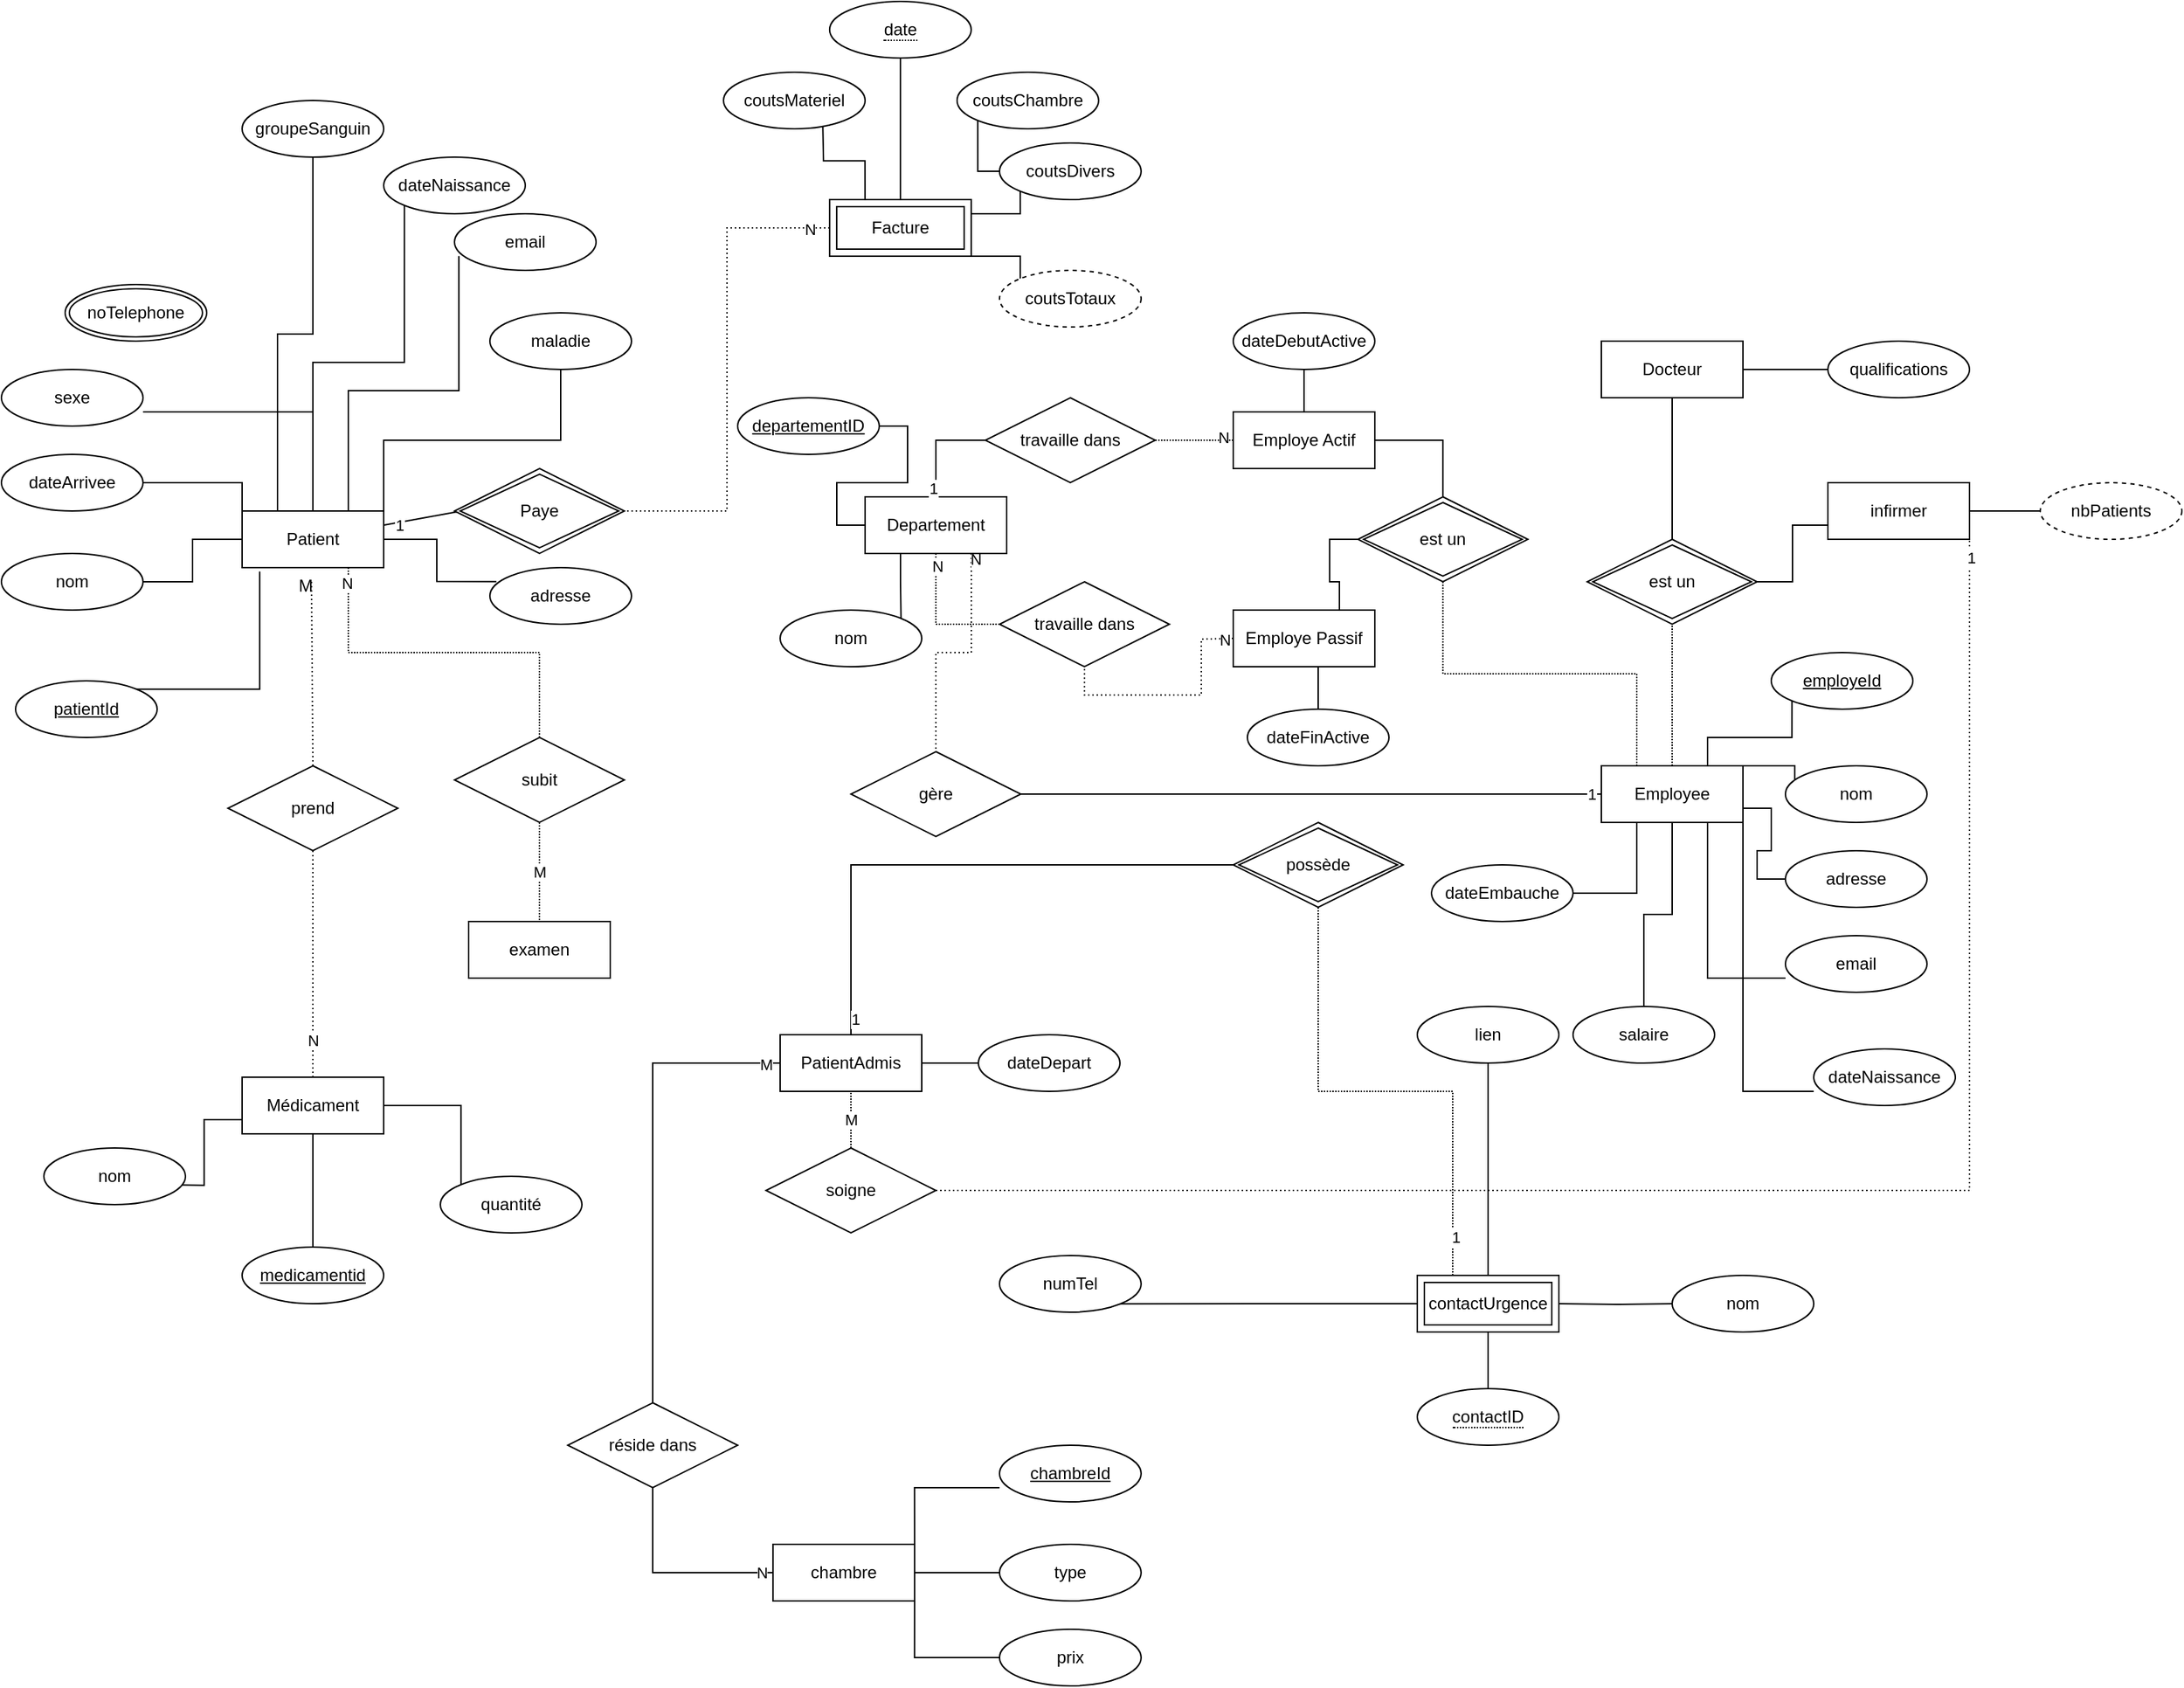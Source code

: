 <mxfile version="20.8.20" type="github">
  <diagram name="Page-1" id="GIGSBpc-Peiplx4PMier">
    <mxGraphModel dx="2256" dy="2053" grid="1" gridSize="10" guides="1" tooltips="1" connect="1" arrows="1" fold="1" page="1" pageScale="1" pageWidth="850" pageHeight="1100" math="0" shadow="0">
      <root>
        <mxCell id="0" />
        <mxCell id="1" parent="0" />
        <mxCell id="DMbwy2sl-nMaz-_0YxGZ-42" value="noTelephone" style="ellipse;shape=doubleEllipse;margin=3;whiteSpace=wrap;html=1;align=center;" vertex="1" parent="1">
          <mxGeometry x="25" y="110" width="100" height="40" as="geometry" />
        </mxCell>
        <mxCell id="DMbwy2sl-nMaz-_0YxGZ-45" value="groupeSanguin" style="ellipse;whiteSpace=wrap;html=1;align=center;" vertex="1" parent="1">
          <mxGeometry x="150" y="-20" width="100" height="40" as="geometry" />
        </mxCell>
        <mxCell id="DMbwy2sl-nMaz-_0YxGZ-46" value="dateNaissance" style="ellipse;whiteSpace=wrap;html=1;align=center;" vertex="1" parent="1">
          <mxGeometry x="250" y="20" width="100" height="40" as="geometry" />
        </mxCell>
        <mxCell id="DMbwy2sl-nMaz-_0YxGZ-47" value="email" style="ellipse;whiteSpace=wrap;html=1;align=center;" vertex="1" parent="1">
          <mxGeometry x="300" y="60" width="100" height="40" as="geometry" />
        </mxCell>
        <mxCell id="DMbwy2sl-nMaz-_0YxGZ-48" value="sexe" style="ellipse;whiteSpace=wrap;html=1;align=center;" vertex="1" parent="1">
          <mxGeometry x="-20" y="170" width="100" height="40" as="geometry" />
        </mxCell>
        <mxCell id="DMbwy2sl-nMaz-_0YxGZ-49" value="dateArrivee" style="ellipse;whiteSpace=wrap;html=1;align=center;" vertex="1" parent="1">
          <mxGeometry x="-20" y="230" width="100" height="40" as="geometry" />
        </mxCell>
        <mxCell id="DMbwy2sl-nMaz-_0YxGZ-50" value="maladie" style="ellipse;whiteSpace=wrap;html=1;align=center;" vertex="1" parent="1">
          <mxGeometry x="325" y="130" width="100" height="40" as="geometry" />
        </mxCell>
        <mxCell id="DMbwy2sl-nMaz-_0YxGZ-51" value="nom" style="ellipse;whiteSpace=wrap;html=1;align=center;" vertex="1" parent="1">
          <mxGeometry x="-20" y="300" width="100" height="40" as="geometry" />
        </mxCell>
        <mxCell id="DMbwy2sl-nMaz-_0YxGZ-52" value="adresse" style="ellipse;whiteSpace=wrap;html=1;align=center;" vertex="1" parent="1">
          <mxGeometry x="325" y="310" width="100" height="40" as="geometry" />
        </mxCell>
        <mxCell id="DMbwy2sl-nMaz-_0YxGZ-63" style="edgeStyle=orthogonalEdgeStyle;rounded=0;orthogonalLoop=1;jettySize=auto;html=1;exitX=1;exitY=0;exitDx=0;exitDy=0;entryX=0.124;entryY=1.068;entryDx=0;entryDy=0;entryPerimeter=0;endArrow=none;endFill=0;" edge="1" parent="1" source="DMbwy2sl-nMaz-_0YxGZ-54" target="DMbwy2sl-nMaz-_0YxGZ-55">
          <mxGeometry relative="1" as="geometry" />
        </mxCell>
        <mxCell id="DMbwy2sl-nMaz-_0YxGZ-54" value="patientId" style="ellipse;whiteSpace=wrap;html=1;align=center;fontStyle=4;" vertex="1" parent="1">
          <mxGeometry x="-10" y="390" width="100" height="40" as="geometry" />
        </mxCell>
        <mxCell id="DMbwy2sl-nMaz-_0YxGZ-57" style="edgeStyle=orthogonalEdgeStyle;rounded=0;orthogonalLoop=1;jettySize=auto;html=1;exitX=0;exitY=0.5;exitDx=0;exitDy=0;entryX=1;entryY=0.5;entryDx=0;entryDy=0;endArrow=none;endFill=0;" edge="1" parent="1" source="DMbwy2sl-nMaz-_0YxGZ-55" target="DMbwy2sl-nMaz-_0YxGZ-51">
          <mxGeometry relative="1" as="geometry" />
        </mxCell>
        <mxCell id="DMbwy2sl-nMaz-_0YxGZ-58" style="edgeStyle=orthogonalEdgeStyle;rounded=0;orthogonalLoop=1;jettySize=auto;html=1;exitX=0.25;exitY=0;exitDx=0;exitDy=0;endArrow=none;endFill=0;" edge="1" parent="1" source="DMbwy2sl-nMaz-_0YxGZ-55" target="DMbwy2sl-nMaz-_0YxGZ-45">
          <mxGeometry relative="1" as="geometry" />
        </mxCell>
        <mxCell id="DMbwy2sl-nMaz-_0YxGZ-59" style="edgeStyle=orthogonalEdgeStyle;rounded=0;orthogonalLoop=1;jettySize=auto;html=1;exitX=0.5;exitY=0;exitDx=0;exitDy=0;entryX=0;entryY=1;entryDx=0;entryDy=0;endArrow=none;endFill=0;" edge="1" parent="1" source="DMbwy2sl-nMaz-_0YxGZ-55" target="DMbwy2sl-nMaz-_0YxGZ-46">
          <mxGeometry relative="1" as="geometry" />
        </mxCell>
        <mxCell id="DMbwy2sl-nMaz-_0YxGZ-60" style="edgeStyle=orthogonalEdgeStyle;rounded=0;orthogonalLoop=1;jettySize=auto;html=1;exitX=0.75;exitY=0;exitDx=0;exitDy=0;entryX=0.031;entryY=0.746;entryDx=0;entryDy=0;entryPerimeter=0;endArrow=none;endFill=0;" edge="1" parent="1" source="DMbwy2sl-nMaz-_0YxGZ-55" target="DMbwy2sl-nMaz-_0YxGZ-47">
          <mxGeometry relative="1" as="geometry" />
        </mxCell>
        <mxCell id="DMbwy2sl-nMaz-_0YxGZ-61" style="edgeStyle=orthogonalEdgeStyle;rounded=0;orthogonalLoop=1;jettySize=auto;html=1;exitX=1;exitY=0;exitDx=0;exitDy=0;endArrow=none;endFill=0;" edge="1" parent="1" source="DMbwy2sl-nMaz-_0YxGZ-55" target="DMbwy2sl-nMaz-_0YxGZ-50">
          <mxGeometry relative="1" as="geometry" />
        </mxCell>
        <mxCell id="DMbwy2sl-nMaz-_0YxGZ-62" style="edgeStyle=orthogonalEdgeStyle;rounded=0;orthogonalLoop=1;jettySize=auto;html=1;exitX=1;exitY=0.5;exitDx=0;exitDy=0;entryX=0.046;entryY=0.246;entryDx=0;entryDy=0;entryPerimeter=0;endArrow=none;endFill=0;" edge="1" parent="1" source="DMbwy2sl-nMaz-_0YxGZ-55" target="DMbwy2sl-nMaz-_0YxGZ-52">
          <mxGeometry relative="1" as="geometry" />
        </mxCell>
        <mxCell id="DMbwy2sl-nMaz-_0YxGZ-64" style="edgeStyle=orthogonalEdgeStyle;rounded=0;orthogonalLoop=1;jettySize=auto;html=1;exitX=0;exitY=0;exitDx=0;exitDy=0;entryX=1;entryY=0.5;entryDx=0;entryDy=0;endArrow=none;endFill=0;" edge="1" parent="1" source="DMbwy2sl-nMaz-_0YxGZ-55" target="DMbwy2sl-nMaz-_0YxGZ-49">
          <mxGeometry relative="1" as="geometry" />
        </mxCell>
        <mxCell id="DMbwy2sl-nMaz-_0YxGZ-65" style="edgeStyle=orthogonalEdgeStyle;rounded=0;orthogonalLoop=1;jettySize=auto;html=1;exitX=0.5;exitY=0;exitDx=0;exitDy=0;entryX=1;entryY=0.75;entryDx=0;entryDy=0;entryPerimeter=0;endArrow=none;endFill=0;" edge="1" parent="1" source="DMbwy2sl-nMaz-_0YxGZ-55" target="DMbwy2sl-nMaz-_0YxGZ-48">
          <mxGeometry relative="1" as="geometry" />
        </mxCell>
        <mxCell id="DMbwy2sl-nMaz-_0YxGZ-55" value="Patient" style="whiteSpace=wrap;html=1;align=center;" vertex="1" parent="1">
          <mxGeometry x="150" y="270" width="100" height="40" as="geometry" />
        </mxCell>
        <mxCell id="DMbwy2sl-nMaz-_0YxGZ-75" style="edgeStyle=orthogonalEdgeStyle;rounded=0;orthogonalLoop=1;jettySize=auto;html=1;exitX=0.5;exitY=1;exitDx=0;exitDy=0;entryX=0.5;entryY=0;entryDx=0;entryDy=0;endArrow=none;endFill=0;" edge="1" parent="1" source="DMbwy2sl-nMaz-_0YxGZ-66" target="DMbwy2sl-nMaz-_0YxGZ-74">
          <mxGeometry relative="1" as="geometry" />
        </mxCell>
        <mxCell id="DMbwy2sl-nMaz-_0YxGZ-80" style="edgeStyle=orthogonalEdgeStyle;rounded=0;orthogonalLoop=1;jettySize=auto;html=1;exitX=1;exitY=0.5;exitDx=0;exitDy=0;entryX=0;entryY=0;entryDx=0;entryDy=0;endArrow=none;endFill=0;" edge="1" parent="1" source="DMbwy2sl-nMaz-_0YxGZ-66" target="DMbwy2sl-nMaz-_0YxGZ-79">
          <mxGeometry relative="1" as="geometry" />
        </mxCell>
        <mxCell id="DMbwy2sl-nMaz-_0YxGZ-66" value="Médicament" style="whiteSpace=wrap;html=1;align=center;" vertex="1" parent="1">
          <mxGeometry x="150" y="670" width="100" height="40" as="geometry" />
        </mxCell>
        <mxCell id="DMbwy2sl-nMaz-_0YxGZ-70" value="prend" style="shape=rhombus;perimeter=rhombusPerimeter;whiteSpace=wrap;html=1;align=center;" vertex="1" parent="1">
          <mxGeometry x="140" y="450" width="120" height="60" as="geometry" />
        </mxCell>
        <mxCell id="DMbwy2sl-nMaz-_0YxGZ-74" value="medicamentid" style="ellipse;whiteSpace=wrap;html=1;align=center;fontStyle=4;" vertex="1" parent="1">
          <mxGeometry x="150" y="790" width="100" height="40" as="geometry" />
        </mxCell>
        <mxCell id="DMbwy2sl-nMaz-_0YxGZ-78" style="edgeStyle=orthogonalEdgeStyle;rounded=0;orthogonalLoop=1;jettySize=auto;html=1;exitX=1;exitY=0;exitDx=0;exitDy=0;entryX=0;entryY=0.75;entryDx=0;entryDy=0;endArrow=none;endFill=0;" edge="1" parent="1" target="DMbwy2sl-nMaz-_0YxGZ-66">
          <mxGeometry relative="1" as="geometry">
            <mxPoint x="95.355" y="745.858" as="sourcePoint" />
          </mxGeometry>
        </mxCell>
        <mxCell id="DMbwy2sl-nMaz-_0YxGZ-76" value="nom" style="ellipse;whiteSpace=wrap;html=1;align=center;" vertex="1" parent="1">
          <mxGeometry x="10" y="720" width="100" height="40" as="geometry" />
        </mxCell>
        <mxCell id="DMbwy2sl-nMaz-_0YxGZ-79" value="quantité" style="ellipse;whiteSpace=wrap;html=1;align=center;" vertex="1" parent="1">
          <mxGeometry x="290" y="740" width="100" height="40" as="geometry" />
        </mxCell>
        <mxCell id="DMbwy2sl-nMaz-_0YxGZ-81" value="examen" style="whiteSpace=wrap;html=1;align=center;" vertex="1" parent="1">
          <mxGeometry x="310" y="560" width="100" height="40" as="geometry" />
        </mxCell>
        <mxCell id="DMbwy2sl-nMaz-_0YxGZ-107" style="edgeStyle=orthogonalEdgeStyle;rounded=0;orthogonalLoop=1;jettySize=auto;html=1;exitX=0.5;exitY=0;exitDx=0;exitDy=0;entryX=0.75;entryY=1;entryDx=0;entryDy=0;endArrow=none;endFill=0;dashed=1;dashPattern=1 1;" edge="1" parent="1" source="DMbwy2sl-nMaz-_0YxGZ-83" target="DMbwy2sl-nMaz-_0YxGZ-55">
          <mxGeometry relative="1" as="geometry" />
        </mxCell>
        <mxCell id="DMbwy2sl-nMaz-_0YxGZ-108" value="N" style="edgeLabel;html=1;align=center;verticalAlign=middle;resizable=0;points=[];" vertex="1" connectable="0" parent="DMbwy2sl-nMaz-_0YxGZ-107">
          <mxGeometry x="0.922" y="1" relative="1" as="geometry">
            <mxPoint y="1" as="offset" />
          </mxGeometry>
        </mxCell>
        <mxCell id="DMbwy2sl-nMaz-_0YxGZ-109" value="M" style="edgeStyle=orthogonalEdgeStyle;rounded=0;orthogonalLoop=1;jettySize=auto;html=1;exitX=0.5;exitY=1;exitDx=0;exitDy=0;entryX=0.5;entryY=0;entryDx=0;entryDy=0;dashed=1;dashPattern=1 1;endArrow=none;endFill=0;" edge="1" parent="1" source="DMbwy2sl-nMaz-_0YxGZ-83" target="DMbwy2sl-nMaz-_0YxGZ-81">
          <mxGeometry relative="1" as="geometry" />
        </mxCell>
        <mxCell id="DMbwy2sl-nMaz-_0YxGZ-83" value="subit" style="shape=rhombus;perimeter=rhombusPerimeter;whiteSpace=wrap;html=1;align=center;" vertex="1" parent="1">
          <mxGeometry x="300" y="430" width="120" height="60" as="geometry" />
        </mxCell>
        <mxCell id="DMbwy2sl-nMaz-_0YxGZ-96" style="edgeStyle=orthogonalEdgeStyle;rounded=0;orthogonalLoop=1;jettySize=auto;html=1;exitX=0.5;exitY=0;exitDx=0;exitDy=0;entryX=0.5;entryY=1;entryDx=0;entryDy=0;endArrow=none;endFill=0;" edge="1" parent="1" source="DMbwy2sl-nMaz-_0YxGZ-89" target="DMbwy2sl-nMaz-_0YxGZ-90">
          <mxGeometry relative="1" as="geometry" />
        </mxCell>
        <mxCell id="DMbwy2sl-nMaz-_0YxGZ-97" style="edgeStyle=orthogonalEdgeStyle;rounded=0;orthogonalLoop=1;jettySize=auto;html=1;exitX=0.25;exitY=0;exitDx=0;exitDy=0;entryX=1;entryY=1;entryDx=0;entryDy=0;endArrow=none;endFill=0;" edge="1" parent="1" source="DMbwy2sl-nMaz-_0YxGZ-89">
          <mxGeometry relative="1" as="geometry">
            <mxPoint x="560.086" y="-5.774" as="targetPoint" />
          </mxGeometry>
        </mxCell>
        <mxCell id="DMbwy2sl-nMaz-_0YxGZ-98" style="edgeStyle=orthogonalEdgeStyle;rounded=0;orthogonalLoop=1;jettySize=auto;html=1;exitX=0;exitY=0.5;exitDx=0;exitDy=0;entryX=0;entryY=1;entryDx=0;entryDy=0;endArrow=none;endFill=0;" edge="1" parent="1" source="DMbwy2sl-nMaz-_0YxGZ-93" target="DMbwy2sl-nMaz-_0YxGZ-92">
          <mxGeometry relative="1" as="geometry" />
        </mxCell>
        <mxCell id="DMbwy2sl-nMaz-_0YxGZ-100" style="edgeStyle=orthogonalEdgeStyle;rounded=0;orthogonalLoop=1;jettySize=auto;html=1;exitX=1;exitY=0.25;exitDx=0;exitDy=0;entryX=0;entryY=1;entryDx=0;entryDy=0;endArrow=none;endFill=0;" edge="1" parent="1" source="DMbwy2sl-nMaz-_0YxGZ-89" target="DMbwy2sl-nMaz-_0YxGZ-93">
          <mxGeometry relative="1" as="geometry" />
        </mxCell>
        <mxCell id="DMbwy2sl-nMaz-_0YxGZ-101" style="edgeStyle=orthogonalEdgeStyle;rounded=0;orthogonalLoop=1;jettySize=auto;html=1;exitX=1;exitY=1;exitDx=0;exitDy=0;entryX=0;entryY=0;entryDx=0;entryDy=0;endArrow=none;endFill=0;" edge="1" parent="1" source="DMbwy2sl-nMaz-_0YxGZ-89" target="DMbwy2sl-nMaz-_0YxGZ-95">
          <mxGeometry relative="1" as="geometry" />
        </mxCell>
        <mxCell id="DMbwy2sl-nMaz-_0YxGZ-225" style="edgeStyle=orthogonalEdgeStyle;rounded=0;orthogonalLoop=1;jettySize=auto;html=1;exitX=0;exitY=0.5;exitDx=0;exitDy=0;entryX=1;entryY=0.5;entryDx=0;entryDy=0;dashed=1;dashPattern=1 2;endArrow=none;endFill=0;" edge="1" parent="1" source="DMbwy2sl-nMaz-_0YxGZ-89" target="DMbwy2sl-nMaz-_0YxGZ-243">
          <mxGeometry relative="1" as="geometry">
            <mxPoint x="425" y="270" as="targetPoint" />
          </mxGeometry>
        </mxCell>
        <mxCell id="DMbwy2sl-nMaz-_0YxGZ-227" value="N" style="edgeLabel;html=1;align=center;verticalAlign=middle;resizable=0;points=[];" vertex="1" connectable="0" parent="DMbwy2sl-nMaz-_0YxGZ-225">
          <mxGeometry x="-0.919" y="1" relative="1" as="geometry">
            <mxPoint as="offset" />
          </mxGeometry>
        </mxCell>
        <mxCell id="DMbwy2sl-nMaz-_0YxGZ-89" value="Facture" style="shape=ext;margin=3;double=1;whiteSpace=wrap;html=1;align=center;" vertex="1" parent="1">
          <mxGeometry x="564.94" y="50" width="100" height="40" as="geometry" />
        </mxCell>
        <mxCell id="DMbwy2sl-nMaz-_0YxGZ-90" value="&lt;span style=&quot;border-bottom: 1px dotted&quot;&gt;date&lt;/span&gt;" style="ellipse;whiteSpace=wrap;html=1;align=center;" vertex="1" parent="1">
          <mxGeometry x="564.94" y="-90" width="100" height="40" as="geometry" />
        </mxCell>
        <mxCell id="DMbwy2sl-nMaz-_0YxGZ-91" value="coutsMateriel" style="ellipse;whiteSpace=wrap;html=1;align=center;" vertex="1" parent="1">
          <mxGeometry x="490" y="-40" width="100" height="40" as="geometry" />
        </mxCell>
        <mxCell id="DMbwy2sl-nMaz-_0YxGZ-92" value="coutsChambre" style="ellipse;whiteSpace=wrap;html=1;align=center;" vertex="1" parent="1">
          <mxGeometry x="654.94" y="-40" width="100" height="40" as="geometry" />
        </mxCell>
        <mxCell id="DMbwy2sl-nMaz-_0YxGZ-93" value="coutsDivers" style="ellipse;whiteSpace=wrap;html=1;align=center;" vertex="1" parent="1">
          <mxGeometry x="684.94" y="10" width="100" height="40" as="geometry" />
        </mxCell>
        <mxCell id="DMbwy2sl-nMaz-_0YxGZ-95" value="coutsTotaux" style="ellipse;whiteSpace=wrap;html=1;align=center;dashed=1;" vertex="1" parent="1">
          <mxGeometry x="684.94" y="100" width="100" height="40" as="geometry" />
        </mxCell>
        <mxCell id="DMbwy2sl-nMaz-_0YxGZ-102" value="" style="endArrow=none;html=1;rounded=0;dashed=1;dashPattern=1 2;entryX=0.5;entryY=1;entryDx=0;entryDy=0;exitX=0.5;exitY=0;exitDx=0;exitDy=0;" edge="1" parent="1" source="DMbwy2sl-nMaz-_0YxGZ-66" target="DMbwy2sl-nMaz-_0YxGZ-70">
          <mxGeometry relative="1" as="geometry">
            <mxPoint x="110" y="610" as="sourcePoint" />
            <mxPoint x="270" y="610" as="targetPoint" />
          </mxGeometry>
        </mxCell>
        <mxCell id="DMbwy2sl-nMaz-_0YxGZ-103" value="" style="resizable=0;html=1;align=right;verticalAlign=bottom;" connectable="0" vertex="1" parent="DMbwy2sl-nMaz-_0YxGZ-102">
          <mxGeometry x="1" relative="1" as="geometry" />
        </mxCell>
        <mxCell id="DMbwy2sl-nMaz-_0YxGZ-106" value="N" style="edgeLabel;html=1;align=center;verticalAlign=middle;resizable=0;points=[];" vertex="1" connectable="0" parent="DMbwy2sl-nMaz-_0YxGZ-102">
          <mxGeometry x="-0.675" relative="1" as="geometry">
            <mxPoint as="offset" />
          </mxGeometry>
        </mxCell>
        <mxCell id="DMbwy2sl-nMaz-_0YxGZ-104" value="" style="endArrow=none;html=1;rounded=0;dashed=1;dashPattern=1 2;entryX=0.5;entryY=1;entryDx=0;entryDy=0;exitX=0.5;exitY=0;exitDx=0;exitDy=0;" edge="1" parent="1" source="DMbwy2sl-nMaz-_0YxGZ-70">
          <mxGeometry relative="1" as="geometry">
            <mxPoint x="199" y="440" as="sourcePoint" />
            <mxPoint x="199" y="320" as="targetPoint" />
          </mxGeometry>
        </mxCell>
        <mxCell id="DMbwy2sl-nMaz-_0YxGZ-105" value="M" style="resizable=0;html=1;align=right;verticalAlign=bottom;" connectable="0" vertex="1" parent="DMbwy2sl-nMaz-_0YxGZ-104">
          <mxGeometry x="1" relative="1" as="geometry">
            <mxPoint x="1" y="11" as="offset" />
          </mxGeometry>
        </mxCell>
        <mxCell id="DMbwy2sl-nMaz-_0YxGZ-115" value="" style="endArrow=none;html=1;rounded=0;entryX=0;entryY=0.5;entryDx=0;entryDy=0;" edge="1" parent="1">
          <mxGeometry relative="1" as="geometry">
            <mxPoint x="250" y="280" as="sourcePoint" />
            <mxPoint x="305" y="270" as="targetPoint" />
          </mxGeometry>
        </mxCell>
        <mxCell id="DMbwy2sl-nMaz-_0YxGZ-116" value="" style="resizable=0;html=1;align=right;verticalAlign=bottom;" connectable="0" vertex="1" parent="DMbwy2sl-nMaz-_0YxGZ-115">
          <mxGeometry x="1" relative="1" as="geometry" />
        </mxCell>
        <mxCell id="DMbwy2sl-nMaz-_0YxGZ-117" value="1" style="edgeLabel;html=1;align=center;verticalAlign=middle;resizable=0;points=[];" vertex="1" connectable="0" parent="DMbwy2sl-nMaz-_0YxGZ-115">
          <mxGeometry x="-0.619" y="-2" relative="1" as="geometry">
            <mxPoint as="offset" />
          </mxGeometry>
        </mxCell>
        <mxCell id="DMbwy2sl-nMaz-_0YxGZ-120" style="edgeStyle=orthogonalEdgeStyle;rounded=0;orthogonalLoop=1;jettySize=auto;html=1;exitX=1;exitY=0.5;exitDx=0;exitDy=0;entryX=0;entryY=0.5;entryDx=0;entryDy=0;endArrow=none;endFill=0;" edge="1" parent="1" source="DMbwy2sl-nMaz-_0YxGZ-118" target="DMbwy2sl-nMaz-_0YxGZ-119">
          <mxGeometry relative="1" as="geometry" />
        </mxCell>
        <mxCell id="DMbwy2sl-nMaz-_0YxGZ-164" style="edgeStyle=orthogonalEdgeStyle;rounded=0;orthogonalLoop=1;jettySize=auto;html=1;exitX=0.5;exitY=0;exitDx=0;exitDy=0;endArrow=none;endFill=0;entryX=0;entryY=0.5;entryDx=0;entryDy=0;" edge="1" parent="1" source="DMbwy2sl-nMaz-_0YxGZ-118" target="DMbwy2sl-nMaz-_0YxGZ-157">
          <mxGeometry relative="1" as="geometry">
            <mxPoint x="850" y="520" as="targetPoint" />
          </mxGeometry>
        </mxCell>
        <mxCell id="DMbwy2sl-nMaz-_0YxGZ-165" value="1" style="edgeLabel;html=1;align=center;verticalAlign=middle;resizable=0;points=[];" vertex="1" connectable="0" parent="DMbwy2sl-nMaz-_0YxGZ-164">
          <mxGeometry x="-0.944" y="-3" relative="1" as="geometry">
            <mxPoint as="offset" />
          </mxGeometry>
        </mxCell>
        <mxCell id="DMbwy2sl-nMaz-_0YxGZ-118" value="PatientAdmis" style="whiteSpace=wrap;html=1;align=center;" vertex="1" parent="1">
          <mxGeometry x="530" y="640" width="100" height="40" as="geometry" />
        </mxCell>
        <mxCell id="DMbwy2sl-nMaz-_0YxGZ-119" value="dateDepart" style="ellipse;whiteSpace=wrap;html=1;align=center;" vertex="1" parent="1">
          <mxGeometry x="670" y="640" width="100" height="40" as="geometry" />
        </mxCell>
        <mxCell id="DMbwy2sl-nMaz-_0YxGZ-125" style="edgeStyle=orthogonalEdgeStyle;rounded=0;orthogonalLoop=1;jettySize=auto;html=1;exitX=1;exitY=0.5;exitDx=0;exitDy=0;entryX=0;entryY=0.5;entryDx=0;entryDy=0;endArrow=none;endFill=0;" edge="1" parent="1" source="DMbwy2sl-nMaz-_0YxGZ-121" target="DMbwy2sl-nMaz-_0YxGZ-122">
          <mxGeometry relative="1" as="geometry" />
        </mxCell>
        <mxCell id="DMbwy2sl-nMaz-_0YxGZ-126" style="edgeStyle=orthogonalEdgeStyle;rounded=0;orthogonalLoop=1;jettySize=auto;html=1;exitX=1;exitY=0;exitDx=0;exitDy=0;entryX=0;entryY=0.75;entryDx=0;entryDy=0;entryPerimeter=0;endArrow=none;endFill=0;" edge="1" parent="1" source="DMbwy2sl-nMaz-_0YxGZ-121" target="DMbwy2sl-nMaz-_0YxGZ-123">
          <mxGeometry relative="1" as="geometry" />
        </mxCell>
        <mxCell id="DMbwy2sl-nMaz-_0YxGZ-127" style="edgeStyle=orthogonalEdgeStyle;rounded=0;orthogonalLoop=1;jettySize=auto;html=1;exitX=1;exitY=1;exitDx=0;exitDy=0;entryX=0;entryY=0.5;entryDx=0;entryDy=0;endArrow=none;endFill=0;" edge="1" parent="1" source="DMbwy2sl-nMaz-_0YxGZ-121" target="DMbwy2sl-nMaz-_0YxGZ-124">
          <mxGeometry relative="1" as="geometry" />
        </mxCell>
        <mxCell id="DMbwy2sl-nMaz-_0YxGZ-121" value="chambre" style="whiteSpace=wrap;html=1;align=center;" vertex="1" parent="1">
          <mxGeometry x="524.94" y="1000" width="100" height="40" as="geometry" />
        </mxCell>
        <mxCell id="DMbwy2sl-nMaz-_0YxGZ-122" value="type" style="ellipse;whiteSpace=wrap;html=1;align=center;" vertex="1" parent="1">
          <mxGeometry x="684.94" y="1000" width="100" height="40" as="geometry" />
        </mxCell>
        <mxCell id="DMbwy2sl-nMaz-_0YxGZ-123" value="chambreId" style="ellipse;whiteSpace=wrap;html=1;align=center;fontStyle=4;" vertex="1" parent="1">
          <mxGeometry x="684.94" y="930" width="100" height="40" as="geometry" />
        </mxCell>
        <mxCell id="DMbwy2sl-nMaz-_0YxGZ-124" value="prix" style="ellipse;whiteSpace=wrap;html=1;align=center;" vertex="1" parent="1">
          <mxGeometry x="684.94" y="1060" width="100" height="40" as="geometry" />
        </mxCell>
        <mxCell id="DMbwy2sl-nMaz-_0YxGZ-138" style="edgeStyle=orthogonalEdgeStyle;rounded=0;orthogonalLoop=1;jettySize=auto;html=1;exitX=0.5;exitY=1;exitDx=0;exitDy=0;entryX=0.5;entryY=0;entryDx=0;entryDy=0;endArrow=none;endFill=0;" edge="1" parent="1" source="DMbwy2sl-nMaz-_0YxGZ-129" target="DMbwy2sl-nMaz-_0YxGZ-136">
          <mxGeometry relative="1" as="geometry" />
        </mxCell>
        <mxCell id="DMbwy2sl-nMaz-_0YxGZ-140" style="edgeStyle=orthogonalEdgeStyle;rounded=0;orthogonalLoop=1;jettySize=auto;html=1;exitX=0.75;exitY=0;exitDx=0;exitDy=0;entryX=0;entryY=1;entryDx=0;entryDy=0;endArrow=none;endFill=0;" edge="1" parent="1" source="DMbwy2sl-nMaz-_0YxGZ-129" target="DMbwy2sl-nMaz-_0YxGZ-131">
          <mxGeometry relative="1" as="geometry" />
        </mxCell>
        <mxCell id="DMbwy2sl-nMaz-_0YxGZ-141" style="edgeStyle=orthogonalEdgeStyle;rounded=0;orthogonalLoop=1;jettySize=auto;html=1;exitX=1;exitY=0;exitDx=0;exitDy=0;entryX=0.066;entryY=0.243;entryDx=0;entryDy=0;entryPerimeter=0;endArrow=none;endFill=0;" edge="1" parent="1" source="DMbwy2sl-nMaz-_0YxGZ-129" target="DMbwy2sl-nMaz-_0YxGZ-132">
          <mxGeometry relative="1" as="geometry" />
        </mxCell>
        <mxCell id="DMbwy2sl-nMaz-_0YxGZ-142" style="edgeStyle=orthogonalEdgeStyle;rounded=0;orthogonalLoop=1;jettySize=auto;html=1;exitX=1;exitY=0.75;exitDx=0;exitDy=0;entryX=0;entryY=0.5;entryDx=0;entryDy=0;endArrow=none;endFill=0;" edge="1" parent="1" source="DMbwy2sl-nMaz-_0YxGZ-129" target="DMbwy2sl-nMaz-_0YxGZ-133">
          <mxGeometry relative="1" as="geometry" />
        </mxCell>
        <mxCell id="DMbwy2sl-nMaz-_0YxGZ-143" style="edgeStyle=orthogonalEdgeStyle;rounded=0;orthogonalLoop=1;jettySize=auto;html=1;exitX=0.75;exitY=1;exitDx=0;exitDy=0;entryX=0;entryY=0.75;entryDx=0;entryDy=0;entryPerimeter=0;endArrow=none;endFill=0;" edge="1" parent="1" source="DMbwy2sl-nMaz-_0YxGZ-129" target="DMbwy2sl-nMaz-_0YxGZ-134">
          <mxGeometry relative="1" as="geometry" />
        </mxCell>
        <mxCell id="DMbwy2sl-nMaz-_0YxGZ-144" style="edgeStyle=orthogonalEdgeStyle;rounded=0;orthogonalLoop=1;jettySize=auto;html=1;exitX=1;exitY=1;exitDx=0;exitDy=0;entryX=0;entryY=0.75;entryDx=0;entryDy=0;entryPerimeter=0;endArrow=none;endFill=0;" edge="1" parent="1" source="DMbwy2sl-nMaz-_0YxGZ-129" target="DMbwy2sl-nMaz-_0YxGZ-135">
          <mxGeometry relative="1" as="geometry" />
        </mxCell>
        <mxCell id="DMbwy2sl-nMaz-_0YxGZ-176" style="edgeStyle=orthogonalEdgeStyle;rounded=0;orthogonalLoop=1;jettySize=auto;html=1;exitX=0.5;exitY=0;exitDx=0;exitDy=0;entryX=0.5;entryY=1;entryDx=0;entryDy=0;dashed=1;dashPattern=1 1;endArrow=none;endFill=0;" edge="1" parent="1" source="DMbwy2sl-nMaz-_0YxGZ-129" target="DMbwy2sl-nMaz-_0YxGZ-174">
          <mxGeometry relative="1" as="geometry" />
        </mxCell>
        <mxCell id="DMbwy2sl-nMaz-_0YxGZ-129" value="Employee" style="whiteSpace=wrap;html=1;align=center;" vertex="1" parent="1">
          <mxGeometry x="1110" y="450" width="100" height="40" as="geometry" />
        </mxCell>
        <mxCell id="DMbwy2sl-nMaz-_0YxGZ-131" value="employeId" style="ellipse;whiteSpace=wrap;html=1;align=center;fontStyle=4;" vertex="1" parent="1">
          <mxGeometry x="1230" y="370" width="100" height="40" as="geometry" />
        </mxCell>
        <mxCell id="DMbwy2sl-nMaz-_0YxGZ-132" value="nom" style="ellipse;whiteSpace=wrap;html=1;align=center;" vertex="1" parent="1">
          <mxGeometry x="1240" y="450" width="100" height="40" as="geometry" />
        </mxCell>
        <mxCell id="DMbwy2sl-nMaz-_0YxGZ-133" value="adresse" style="ellipse;whiteSpace=wrap;html=1;align=center;" vertex="1" parent="1">
          <mxGeometry x="1240" y="510" width="100" height="40" as="geometry" />
        </mxCell>
        <mxCell id="DMbwy2sl-nMaz-_0YxGZ-134" value="email" style="ellipse;whiteSpace=wrap;html=1;align=center;" vertex="1" parent="1">
          <mxGeometry x="1240" y="570" width="100" height="40" as="geometry" />
        </mxCell>
        <mxCell id="DMbwy2sl-nMaz-_0YxGZ-135" value="dateNaissance" style="ellipse;whiteSpace=wrap;html=1;align=center;" vertex="1" parent="1">
          <mxGeometry x="1260" y="650" width="100" height="40" as="geometry" />
        </mxCell>
        <mxCell id="DMbwy2sl-nMaz-_0YxGZ-136" value="salaire" style="ellipse;whiteSpace=wrap;html=1;align=center;" vertex="1" parent="1">
          <mxGeometry x="1090" y="620" width="100" height="40" as="geometry" />
        </mxCell>
        <mxCell id="DMbwy2sl-nMaz-_0YxGZ-217" style="edgeStyle=orthogonalEdgeStyle;rounded=0;orthogonalLoop=1;jettySize=auto;html=1;exitX=1;exitY=0.5;exitDx=0;exitDy=0;entryX=0.25;entryY=1;entryDx=0;entryDy=0;endArrow=none;endFill=0;" edge="1" parent="1" source="DMbwy2sl-nMaz-_0YxGZ-137" target="DMbwy2sl-nMaz-_0YxGZ-129">
          <mxGeometry relative="1" as="geometry" />
        </mxCell>
        <mxCell id="DMbwy2sl-nMaz-_0YxGZ-137" value="dateEmbauche" style="ellipse;whiteSpace=wrap;html=1;align=center;" vertex="1" parent="1">
          <mxGeometry x="990" y="520" width="100" height="40" as="geometry" />
        </mxCell>
        <mxCell id="DMbwy2sl-nMaz-_0YxGZ-153" style="edgeStyle=orthogonalEdgeStyle;rounded=0;orthogonalLoop=1;jettySize=auto;html=1;exitX=0.5;exitY=0;exitDx=0;exitDy=0;entryX=0.5;entryY=1;entryDx=0;entryDy=0;endArrow=none;endFill=0;" edge="1" parent="1" source="DMbwy2sl-nMaz-_0YxGZ-147" target="DMbwy2sl-nMaz-_0YxGZ-150">
          <mxGeometry relative="1" as="geometry" />
        </mxCell>
        <mxCell id="DMbwy2sl-nMaz-_0YxGZ-155" style="edgeStyle=orthogonalEdgeStyle;rounded=0;orthogonalLoop=1;jettySize=auto;html=1;exitX=0;exitY=0.5;exitDx=0;exitDy=0;entryX=1;entryY=1;entryDx=0;entryDy=0;endArrow=none;endFill=0;" edge="1" parent="1" source="DMbwy2sl-nMaz-_0YxGZ-147" target="DMbwy2sl-nMaz-_0YxGZ-151">
          <mxGeometry relative="1" as="geometry">
            <mxPoint x="910.0" y="753.24" as="targetPoint" />
          </mxGeometry>
        </mxCell>
        <mxCell id="DMbwy2sl-nMaz-_0YxGZ-147" value="contactUrgence" style="shape=ext;margin=3;double=1;whiteSpace=wrap;html=1;align=center;" vertex="1" parent="1">
          <mxGeometry x="980" y="810" width="100" height="40" as="geometry" />
        </mxCell>
        <mxCell id="DMbwy2sl-nMaz-_0YxGZ-149" style="edgeStyle=orthogonalEdgeStyle;rounded=0;orthogonalLoop=1;jettySize=auto;html=1;exitX=0.5;exitY=0;exitDx=0;exitDy=0;entryX=0.5;entryY=1;entryDx=0;entryDy=0;endArrow=none;endFill=0;" edge="1" parent="1" source="DMbwy2sl-nMaz-_0YxGZ-148" target="DMbwy2sl-nMaz-_0YxGZ-147">
          <mxGeometry relative="1" as="geometry" />
        </mxCell>
        <mxCell id="DMbwy2sl-nMaz-_0YxGZ-148" value="&lt;span style=&quot;border-bottom: 1px dotted&quot;&gt;contactID&lt;/span&gt;" style="ellipse;whiteSpace=wrap;html=1;align=center;" vertex="1" parent="1">
          <mxGeometry x="980" y="890" width="100" height="40" as="geometry" />
        </mxCell>
        <mxCell id="DMbwy2sl-nMaz-_0YxGZ-150" value="lien" style="ellipse;whiteSpace=wrap;html=1;align=center;" vertex="1" parent="1">
          <mxGeometry x="980" y="620" width="100" height="40" as="geometry" />
        </mxCell>
        <mxCell id="DMbwy2sl-nMaz-_0YxGZ-151" value="numTel" style="ellipse;whiteSpace=wrap;html=1;align=center;" vertex="1" parent="1">
          <mxGeometry x="684.94" y="796" width="100" height="40" as="geometry" />
        </mxCell>
        <mxCell id="DMbwy2sl-nMaz-_0YxGZ-228" value="" style="edgeStyle=orthogonalEdgeStyle;rounded=0;orthogonalLoop=1;jettySize=auto;html=1;endArrow=none;endFill=0;" edge="1" parent="1" target="DMbwy2sl-nMaz-_0YxGZ-147">
          <mxGeometry relative="1" as="geometry">
            <mxPoint x="1161.9" y="830" as="sourcePoint" />
          </mxGeometry>
        </mxCell>
        <mxCell id="DMbwy2sl-nMaz-_0YxGZ-152" value="nom" style="ellipse;whiteSpace=wrap;html=1;align=center;" vertex="1" parent="1">
          <mxGeometry x="1160" y="810" width="100" height="40" as="geometry" />
        </mxCell>
        <mxCell id="DMbwy2sl-nMaz-_0YxGZ-171" style="edgeStyle=orthogonalEdgeStyle;rounded=0;orthogonalLoop=1;jettySize=auto;html=1;exitX=0.5;exitY=1;exitDx=0;exitDy=0;entryX=0.25;entryY=0;entryDx=0;entryDy=0;endArrow=none;endFill=0;dashed=1;dashPattern=1 1;" edge="1" parent="1" source="DMbwy2sl-nMaz-_0YxGZ-157" target="DMbwy2sl-nMaz-_0YxGZ-147">
          <mxGeometry relative="1" as="geometry" />
        </mxCell>
        <mxCell id="DMbwy2sl-nMaz-_0YxGZ-172" value="1" style="edgeLabel;html=1;align=center;verticalAlign=middle;resizable=0;points=[];" vertex="1" connectable="0" parent="DMbwy2sl-nMaz-_0YxGZ-171">
          <mxGeometry x="0.844" y="2" relative="1" as="geometry">
            <mxPoint as="offset" />
          </mxGeometry>
        </mxCell>
        <mxCell id="DMbwy2sl-nMaz-_0YxGZ-157" value="possède" style="shape=rhombus;double=1;perimeter=rhombusPerimeter;whiteSpace=wrap;html=1;align=center;" vertex="1" parent="1">
          <mxGeometry x="850" y="490" width="120" height="60" as="geometry" />
        </mxCell>
        <mxCell id="DMbwy2sl-nMaz-_0YxGZ-179" style="edgeStyle=orthogonalEdgeStyle;rounded=0;orthogonalLoop=1;jettySize=auto;html=1;exitX=1;exitY=0.5;exitDx=0;exitDy=0;entryX=0;entryY=0.5;entryDx=0;entryDy=0;endArrow=none;endFill=0;" edge="1" parent="1" source="DMbwy2sl-nMaz-_0YxGZ-173" target="DMbwy2sl-nMaz-_0YxGZ-178">
          <mxGeometry relative="1" as="geometry" />
        </mxCell>
        <mxCell id="DMbwy2sl-nMaz-_0YxGZ-173" value="Docteur" style="whiteSpace=wrap;html=1;align=center;" vertex="1" parent="1">
          <mxGeometry x="1110" y="150" width="100" height="40" as="geometry" />
        </mxCell>
        <mxCell id="DMbwy2sl-nMaz-_0YxGZ-177" style="edgeStyle=orthogonalEdgeStyle;rounded=0;orthogonalLoop=1;jettySize=auto;html=1;exitX=0.5;exitY=0;exitDx=0;exitDy=0;entryX=0.5;entryY=1;entryDx=0;entryDy=0;endArrow=none;endFill=0;" edge="1" parent="1" source="DMbwy2sl-nMaz-_0YxGZ-174" target="DMbwy2sl-nMaz-_0YxGZ-173">
          <mxGeometry relative="1" as="geometry" />
        </mxCell>
        <mxCell id="DMbwy2sl-nMaz-_0YxGZ-181" style="edgeStyle=orthogonalEdgeStyle;rounded=0;orthogonalLoop=1;jettySize=auto;html=1;exitX=1;exitY=0.5;exitDx=0;exitDy=0;entryX=0;entryY=0.75;entryDx=0;entryDy=0;endArrow=none;endFill=0;" edge="1" parent="1" source="DMbwy2sl-nMaz-_0YxGZ-174" target="DMbwy2sl-nMaz-_0YxGZ-180">
          <mxGeometry relative="1" as="geometry" />
        </mxCell>
        <mxCell id="DMbwy2sl-nMaz-_0YxGZ-174" value="est un" style="shape=rhombus;double=1;perimeter=rhombusPerimeter;whiteSpace=wrap;html=1;align=center;" vertex="1" parent="1">
          <mxGeometry x="1100" y="290" width="120" height="60" as="geometry" />
        </mxCell>
        <mxCell id="DMbwy2sl-nMaz-_0YxGZ-178" value="qualifications" style="ellipse;whiteSpace=wrap;html=1;align=center;" vertex="1" parent="1">
          <mxGeometry x="1270" y="150" width="100" height="40" as="geometry" />
        </mxCell>
        <mxCell id="DMbwy2sl-nMaz-_0YxGZ-184" style="edgeStyle=orthogonalEdgeStyle;rounded=0;orthogonalLoop=1;jettySize=auto;html=1;exitX=1;exitY=0.5;exitDx=0;exitDy=0;entryX=0;entryY=0.5;entryDx=0;entryDy=0;endArrow=none;endFill=0;" edge="1" parent="1" source="DMbwy2sl-nMaz-_0YxGZ-180" target="DMbwy2sl-nMaz-_0YxGZ-183">
          <mxGeometry relative="1" as="geometry" />
        </mxCell>
        <mxCell id="DMbwy2sl-nMaz-_0YxGZ-180" value="infirmer" style="whiteSpace=wrap;html=1;align=center;" vertex="1" parent="1">
          <mxGeometry x="1270" y="250" width="100" height="40" as="geometry" />
        </mxCell>
        <mxCell id="DMbwy2sl-nMaz-_0YxGZ-183" value="nbPatients" style="ellipse;whiteSpace=wrap;html=1;align=center;dashed=1;" vertex="1" parent="1">
          <mxGeometry x="1420" y="250" width="100" height="40" as="geometry" />
        </mxCell>
        <mxCell id="DMbwy2sl-nMaz-_0YxGZ-190" style="edgeStyle=orthogonalEdgeStyle;rounded=0;orthogonalLoop=1;jettySize=auto;html=1;exitX=0.75;exitY=0;exitDx=0;exitDy=0;entryX=0;entryY=0.5;entryDx=0;entryDy=0;endArrow=none;endFill=0;" edge="1" parent="1" source="DMbwy2sl-nMaz-_0YxGZ-185" target="DMbwy2sl-nMaz-_0YxGZ-188">
          <mxGeometry relative="1" as="geometry" />
        </mxCell>
        <mxCell id="DMbwy2sl-nMaz-_0YxGZ-196" style="edgeStyle=orthogonalEdgeStyle;rounded=0;orthogonalLoop=1;jettySize=auto;html=1;entryX=0.5;entryY=1;entryDx=0;entryDy=0;endArrow=none;endFill=0;dashed=1;dashPattern=1 2;" edge="1" parent="1" target="DMbwy2sl-nMaz-_0YxGZ-194">
          <mxGeometry relative="1" as="geometry">
            <mxPoint x="850" y="360" as="sourcePoint" />
          </mxGeometry>
        </mxCell>
        <mxCell id="DMbwy2sl-nMaz-_0YxGZ-199" value="N" style="edgeLabel;html=1;align=center;verticalAlign=middle;resizable=0;points=[];" vertex="1" connectable="0" parent="DMbwy2sl-nMaz-_0YxGZ-196">
          <mxGeometry x="-0.93" y="1" relative="1" as="geometry">
            <mxPoint as="offset" />
          </mxGeometry>
        </mxCell>
        <mxCell id="DMbwy2sl-nMaz-_0YxGZ-214" style="edgeStyle=orthogonalEdgeStyle;rounded=0;orthogonalLoop=1;jettySize=auto;html=1;exitX=0.5;exitY=1;exitDx=0;exitDy=0;entryX=0.5;entryY=0;entryDx=0;entryDy=0;endArrow=none;endFill=0;" edge="1" parent="1" source="DMbwy2sl-nMaz-_0YxGZ-185" target="DMbwy2sl-nMaz-_0YxGZ-213">
          <mxGeometry relative="1" as="geometry" />
        </mxCell>
        <mxCell id="DMbwy2sl-nMaz-_0YxGZ-185" value="Employe Passif" style="whiteSpace=wrap;html=1;align=center;" vertex="1" parent="1">
          <mxGeometry x="850" y="340" width="100" height="40" as="geometry" />
        </mxCell>
        <mxCell id="DMbwy2sl-nMaz-_0YxGZ-189" style="edgeStyle=orthogonalEdgeStyle;rounded=0;orthogonalLoop=1;jettySize=auto;html=1;exitX=1;exitY=0.5;exitDx=0;exitDy=0;entryX=0.5;entryY=0;entryDx=0;entryDy=0;endArrow=none;endFill=0;" edge="1" parent="1" source="DMbwy2sl-nMaz-_0YxGZ-186" target="DMbwy2sl-nMaz-_0YxGZ-188">
          <mxGeometry relative="1" as="geometry" />
        </mxCell>
        <mxCell id="DMbwy2sl-nMaz-_0YxGZ-205" style="edgeStyle=orthogonalEdgeStyle;rounded=0;orthogonalLoop=1;jettySize=auto;html=1;exitX=0;exitY=0.5;exitDx=0;exitDy=0;entryX=1;entryY=0.5;entryDx=0;entryDy=0;dashed=1;dashPattern=1 1;endArrow=none;endFill=0;" edge="1" parent="1" source="DMbwy2sl-nMaz-_0YxGZ-186" target="DMbwy2sl-nMaz-_0YxGZ-204">
          <mxGeometry relative="1" as="geometry" />
        </mxCell>
        <mxCell id="DMbwy2sl-nMaz-_0YxGZ-208" value="N" style="edgeLabel;html=1;align=center;verticalAlign=middle;resizable=0;points=[];" vertex="1" connectable="0" parent="DMbwy2sl-nMaz-_0YxGZ-205">
          <mxGeometry x="-0.73" y="-2" relative="1" as="geometry">
            <mxPoint as="offset" />
          </mxGeometry>
        </mxCell>
        <mxCell id="DMbwy2sl-nMaz-_0YxGZ-186" value="Employe Actif" style="whiteSpace=wrap;html=1;align=center;" vertex="1" parent="1">
          <mxGeometry x="850" y="200" width="100" height="40" as="geometry" />
        </mxCell>
        <mxCell id="DMbwy2sl-nMaz-_0YxGZ-191" style="edgeStyle=orthogonalEdgeStyle;rounded=0;orthogonalLoop=1;jettySize=auto;html=1;exitX=0.5;exitY=1;exitDx=0;exitDy=0;entryX=0.25;entryY=0;entryDx=0;entryDy=0;endArrow=none;endFill=0;dashed=1;dashPattern=1 1;" edge="1" parent="1" source="DMbwy2sl-nMaz-_0YxGZ-188" target="DMbwy2sl-nMaz-_0YxGZ-129">
          <mxGeometry relative="1" as="geometry" />
        </mxCell>
        <mxCell id="DMbwy2sl-nMaz-_0YxGZ-188" value="est un" style="shape=rhombus;double=1;perimeter=rhombusPerimeter;whiteSpace=wrap;html=1;align=center;" vertex="1" parent="1">
          <mxGeometry x="938.1" y="260" width="120" height="60" as="geometry" />
        </mxCell>
        <mxCell id="DMbwy2sl-nMaz-_0YxGZ-200" style="edgeStyle=orthogonalEdgeStyle;rounded=0;orthogonalLoop=1;jettySize=auto;html=1;exitX=0.5;exitY=1;exitDx=0;exitDy=0;entryX=0;entryY=0.5;entryDx=0;entryDy=0;endArrow=none;endFill=0;dashed=1;dashPattern=1 1;" edge="1" parent="1" source="DMbwy2sl-nMaz-_0YxGZ-192" target="DMbwy2sl-nMaz-_0YxGZ-194">
          <mxGeometry relative="1" as="geometry" />
        </mxCell>
        <mxCell id="DMbwy2sl-nMaz-_0YxGZ-201" value="N" style="edgeLabel;html=1;align=center;verticalAlign=middle;resizable=0;points=[];" vertex="1" connectable="0" parent="DMbwy2sl-nMaz-_0YxGZ-200">
          <mxGeometry x="-0.825" y="1" relative="1" as="geometry">
            <mxPoint as="offset" />
          </mxGeometry>
        </mxCell>
        <mxCell id="DMbwy2sl-nMaz-_0YxGZ-212" style="edgeStyle=orthogonalEdgeStyle;rounded=0;orthogonalLoop=1;jettySize=auto;html=1;exitX=0.25;exitY=1;exitDx=0;exitDy=0;entryX=1;entryY=0;entryDx=0;entryDy=0;endArrow=none;endFill=0;" edge="1" parent="1" source="DMbwy2sl-nMaz-_0YxGZ-192" target="DMbwy2sl-nMaz-_0YxGZ-211">
          <mxGeometry relative="1" as="geometry" />
        </mxCell>
        <mxCell id="DMbwy2sl-nMaz-_0YxGZ-220" style="edgeStyle=orthogonalEdgeStyle;rounded=0;orthogonalLoop=1;jettySize=auto;html=1;exitX=0.75;exitY=1;exitDx=0;exitDy=0;endArrow=none;endFill=0;dashed=1;dashPattern=1 2;" edge="1" parent="1" source="DMbwy2sl-nMaz-_0YxGZ-192" target="DMbwy2sl-nMaz-_0YxGZ-218">
          <mxGeometry relative="1" as="geometry" />
        </mxCell>
        <mxCell id="DMbwy2sl-nMaz-_0YxGZ-222" value="N" style="edgeLabel;html=1;align=center;verticalAlign=middle;resizable=0;points=[];" vertex="1" connectable="0" parent="DMbwy2sl-nMaz-_0YxGZ-220">
          <mxGeometry x="-0.95" y="3" relative="1" as="geometry">
            <mxPoint as="offset" />
          </mxGeometry>
        </mxCell>
        <mxCell id="DMbwy2sl-nMaz-_0YxGZ-192" value="Departement" style="whiteSpace=wrap;html=1;align=center;" vertex="1" parent="1">
          <mxGeometry x="590" y="260" width="100" height="40" as="geometry" />
        </mxCell>
        <mxCell id="DMbwy2sl-nMaz-_0YxGZ-194" value="travaille dans" style="shape=rhombus;perimeter=rhombusPerimeter;whiteSpace=wrap;html=1;align=center;" vertex="1" parent="1">
          <mxGeometry x="684.94" y="320" width="120" height="60" as="geometry" />
        </mxCell>
        <mxCell id="DMbwy2sl-nMaz-_0YxGZ-206" style="edgeStyle=orthogonalEdgeStyle;rounded=0;orthogonalLoop=1;jettySize=auto;html=1;exitX=0;exitY=0.5;exitDx=0;exitDy=0;entryX=0.5;entryY=0;entryDx=0;entryDy=0;endArrow=none;endFill=0;" edge="1" parent="1" source="DMbwy2sl-nMaz-_0YxGZ-204" target="DMbwy2sl-nMaz-_0YxGZ-192">
          <mxGeometry relative="1" as="geometry" />
        </mxCell>
        <mxCell id="DMbwy2sl-nMaz-_0YxGZ-207" value="1" style="edgeLabel;html=1;align=center;verticalAlign=middle;resizable=0;points=[];" vertex="1" connectable="0" parent="DMbwy2sl-nMaz-_0YxGZ-206">
          <mxGeometry x="0.806" y="-2" relative="1" as="geometry">
            <mxPoint y="1" as="offset" />
          </mxGeometry>
        </mxCell>
        <mxCell id="DMbwy2sl-nMaz-_0YxGZ-204" value="travaille dans" style="shape=rhombus;perimeter=rhombusPerimeter;whiteSpace=wrap;html=1;align=center;" vertex="1" parent="1">
          <mxGeometry x="674.94" y="190" width="120" height="60" as="geometry" />
        </mxCell>
        <mxCell id="DMbwy2sl-nMaz-_0YxGZ-210" style="edgeStyle=orthogonalEdgeStyle;rounded=0;orthogonalLoop=1;jettySize=auto;html=1;exitX=1;exitY=0.5;exitDx=0;exitDy=0;entryX=0;entryY=0.5;entryDx=0;entryDy=0;endArrow=none;endFill=0;" edge="1" parent="1" source="DMbwy2sl-nMaz-_0YxGZ-209" target="DMbwy2sl-nMaz-_0YxGZ-192">
          <mxGeometry relative="1" as="geometry" />
        </mxCell>
        <mxCell id="DMbwy2sl-nMaz-_0YxGZ-209" value="departementID" style="ellipse;whiteSpace=wrap;html=1;align=center;fontStyle=4;" vertex="1" parent="1">
          <mxGeometry x="500" y="190" width="100" height="40" as="geometry" />
        </mxCell>
        <mxCell id="DMbwy2sl-nMaz-_0YxGZ-211" value="nom" style="ellipse;whiteSpace=wrap;html=1;align=center;" vertex="1" parent="1">
          <mxGeometry x="530" y="340" width="100" height="40" as="geometry" />
        </mxCell>
        <mxCell id="DMbwy2sl-nMaz-_0YxGZ-213" value="dateFinActive" style="ellipse;whiteSpace=wrap;html=1;align=center;" vertex="1" parent="1">
          <mxGeometry x="860" y="410" width="100" height="40" as="geometry" />
        </mxCell>
        <mxCell id="DMbwy2sl-nMaz-_0YxGZ-216" style="edgeStyle=orthogonalEdgeStyle;rounded=0;orthogonalLoop=1;jettySize=auto;html=1;exitX=0.5;exitY=1;exitDx=0;exitDy=0;entryX=0.5;entryY=0;entryDx=0;entryDy=0;endArrow=none;endFill=0;" edge="1" parent="1" source="DMbwy2sl-nMaz-_0YxGZ-215" target="DMbwy2sl-nMaz-_0YxGZ-186">
          <mxGeometry relative="1" as="geometry" />
        </mxCell>
        <mxCell id="DMbwy2sl-nMaz-_0YxGZ-215" value="dateDebutActive" style="ellipse;whiteSpace=wrap;html=1;align=center;" vertex="1" parent="1">
          <mxGeometry x="850" y="130" width="100" height="40" as="geometry" />
        </mxCell>
        <mxCell id="DMbwy2sl-nMaz-_0YxGZ-219" style="edgeStyle=orthogonalEdgeStyle;rounded=0;orthogonalLoop=1;jettySize=auto;html=1;exitX=1;exitY=0.5;exitDx=0;exitDy=0;entryX=0;entryY=0.5;entryDx=0;entryDy=0;endArrow=none;endFill=0;" edge="1" parent="1" source="DMbwy2sl-nMaz-_0YxGZ-218" target="DMbwy2sl-nMaz-_0YxGZ-129">
          <mxGeometry relative="1" as="geometry" />
        </mxCell>
        <mxCell id="DMbwy2sl-nMaz-_0YxGZ-223" value="1" style="edgeLabel;html=1;align=center;verticalAlign=middle;resizable=0;points=[];" vertex="1" connectable="0" parent="DMbwy2sl-nMaz-_0YxGZ-219">
          <mxGeometry x="0.964" relative="1" as="geometry">
            <mxPoint as="offset" />
          </mxGeometry>
        </mxCell>
        <mxCell id="DMbwy2sl-nMaz-_0YxGZ-218" value="gère" style="shape=rhombus;perimeter=rhombusPerimeter;whiteSpace=wrap;html=1;align=center;" vertex="1" parent="1">
          <mxGeometry x="580" y="440" width="120" height="60" as="geometry" />
        </mxCell>
        <mxCell id="DMbwy2sl-nMaz-_0YxGZ-233" style="edgeStyle=orthogonalEdgeStyle;rounded=0;orthogonalLoop=1;jettySize=auto;html=1;exitX=1;exitY=0.5;exitDx=0;exitDy=0;entryX=1;entryY=1;entryDx=0;entryDy=0;endArrow=none;endFill=0;dashed=1;dashPattern=1 2;" edge="1" parent="1" source="DMbwy2sl-nMaz-_0YxGZ-232" target="DMbwy2sl-nMaz-_0YxGZ-180">
          <mxGeometry relative="1" as="geometry" />
        </mxCell>
        <mxCell id="DMbwy2sl-nMaz-_0YxGZ-235" value="1" style="edgeLabel;html=1;align=center;verticalAlign=middle;resizable=0;points=[];" vertex="1" connectable="0" parent="DMbwy2sl-nMaz-_0YxGZ-233">
          <mxGeometry x="0.979" y="-1" relative="1" as="geometry">
            <mxPoint as="offset" />
          </mxGeometry>
        </mxCell>
        <mxCell id="DMbwy2sl-nMaz-_0YxGZ-234" value="M" style="edgeStyle=orthogonalEdgeStyle;rounded=0;orthogonalLoop=1;jettySize=auto;html=1;exitX=0.5;exitY=0;exitDx=0;exitDy=0;entryX=0.5;entryY=1;entryDx=0;entryDy=0;endArrow=none;endFill=0;dashed=1;dashPattern=1 1;" edge="1" parent="1" source="DMbwy2sl-nMaz-_0YxGZ-232" target="DMbwy2sl-nMaz-_0YxGZ-118">
          <mxGeometry relative="1" as="geometry" />
        </mxCell>
        <mxCell id="DMbwy2sl-nMaz-_0YxGZ-232" value="soigne" style="shape=rhombus;perimeter=rhombusPerimeter;whiteSpace=wrap;html=1;align=center;" vertex="1" parent="1">
          <mxGeometry x="520" y="720" width="120" height="60" as="geometry" />
        </mxCell>
        <mxCell id="DMbwy2sl-nMaz-_0YxGZ-237" style="edgeStyle=orthogonalEdgeStyle;rounded=0;orthogonalLoop=1;jettySize=auto;html=1;exitX=0.5;exitY=0;exitDx=0;exitDy=0;entryX=0;entryY=0.5;entryDx=0;entryDy=0;endArrow=none;endFill=0;" edge="1" parent="1" source="DMbwy2sl-nMaz-_0YxGZ-236" target="DMbwy2sl-nMaz-_0YxGZ-118">
          <mxGeometry relative="1" as="geometry" />
        </mxCell>
        <mxCell id="DMbwy2sl-nMaz-_0YxGZ-242" value="M" style="edgeLabel;html=1;align=center;verticalAlign=middle;resizable=0;points=[];" vertex="1" connectable="0" parent="DMbwy2sl-nMaz-_0YxGZ-237">
          <mxGeometry x="0.938" y="-1" relative="1" as="geometry">
            <mxPoint as="offset" />
          </mxGeometry>
        </mxCell>
        <mxCell id="DMbwy2sl-nMaz-_0YxGZ-239" style="edgeStyle=orthogonalEdgeStyle;rounded=0;orthogonalLoop=1;jettySize=auto;html=1;exitX=0.5;exitY=1;exitDx=0;exitDy=0;entryX=0;entryY=0.5;entryDx=0;entryDy=0;endArrow=none;endFill=0;" edge="1" parent="1" source="DMbwy2sl-nMaz-_0YxGZ-236" target="DMbwy2sl-nMaz-_0YxGZ-121">
          <mxGeometry relative="1" as="geometry" />
        </mxCell>
        <mxCell id="DMbwy2sl-nMaz-_0YxGZ-240" value="N" style="edgeLabel;html=1;align=center;verticalAlign=middle;resizable=0;points=[];" vertex="1" connectable="0" parent="DMbwy2sl-nMaz-_0YxGZ-239">
          <mxGeometry x="0.888" relative="1" as="geometry">
            <mxPoint as="offset" />
          </mxGeometry>
        </mxCell>
        <mxCell id="DMbwy2sl-nMaz-_0YxGZ-236" value="réside dans" style="shape=rhombus;perimeter=rhombusPerimeter;whiteSpace=wrap;html=1;align=center;" vertex="1" parent="1">
          <mxGeometry x="380" y="900" width="120" height="60" as="geometry" />
        </mxCell>
        <mxCell id="DMbwy2sl-nMaz-_0YxGZ-243" value="Paye" style="shape=rhombus;double=1;perimeter=rhombusPerimeter;whiteSpace=wrap;html=1;align=center;" vertex="1" parent="1">
          <mxGeometry x="300" y="240" width="120" height="60" as="geometry" />
        </mxCell>
      </root>
    </mxGraphModel>
  </diagram>
</mxfile>
